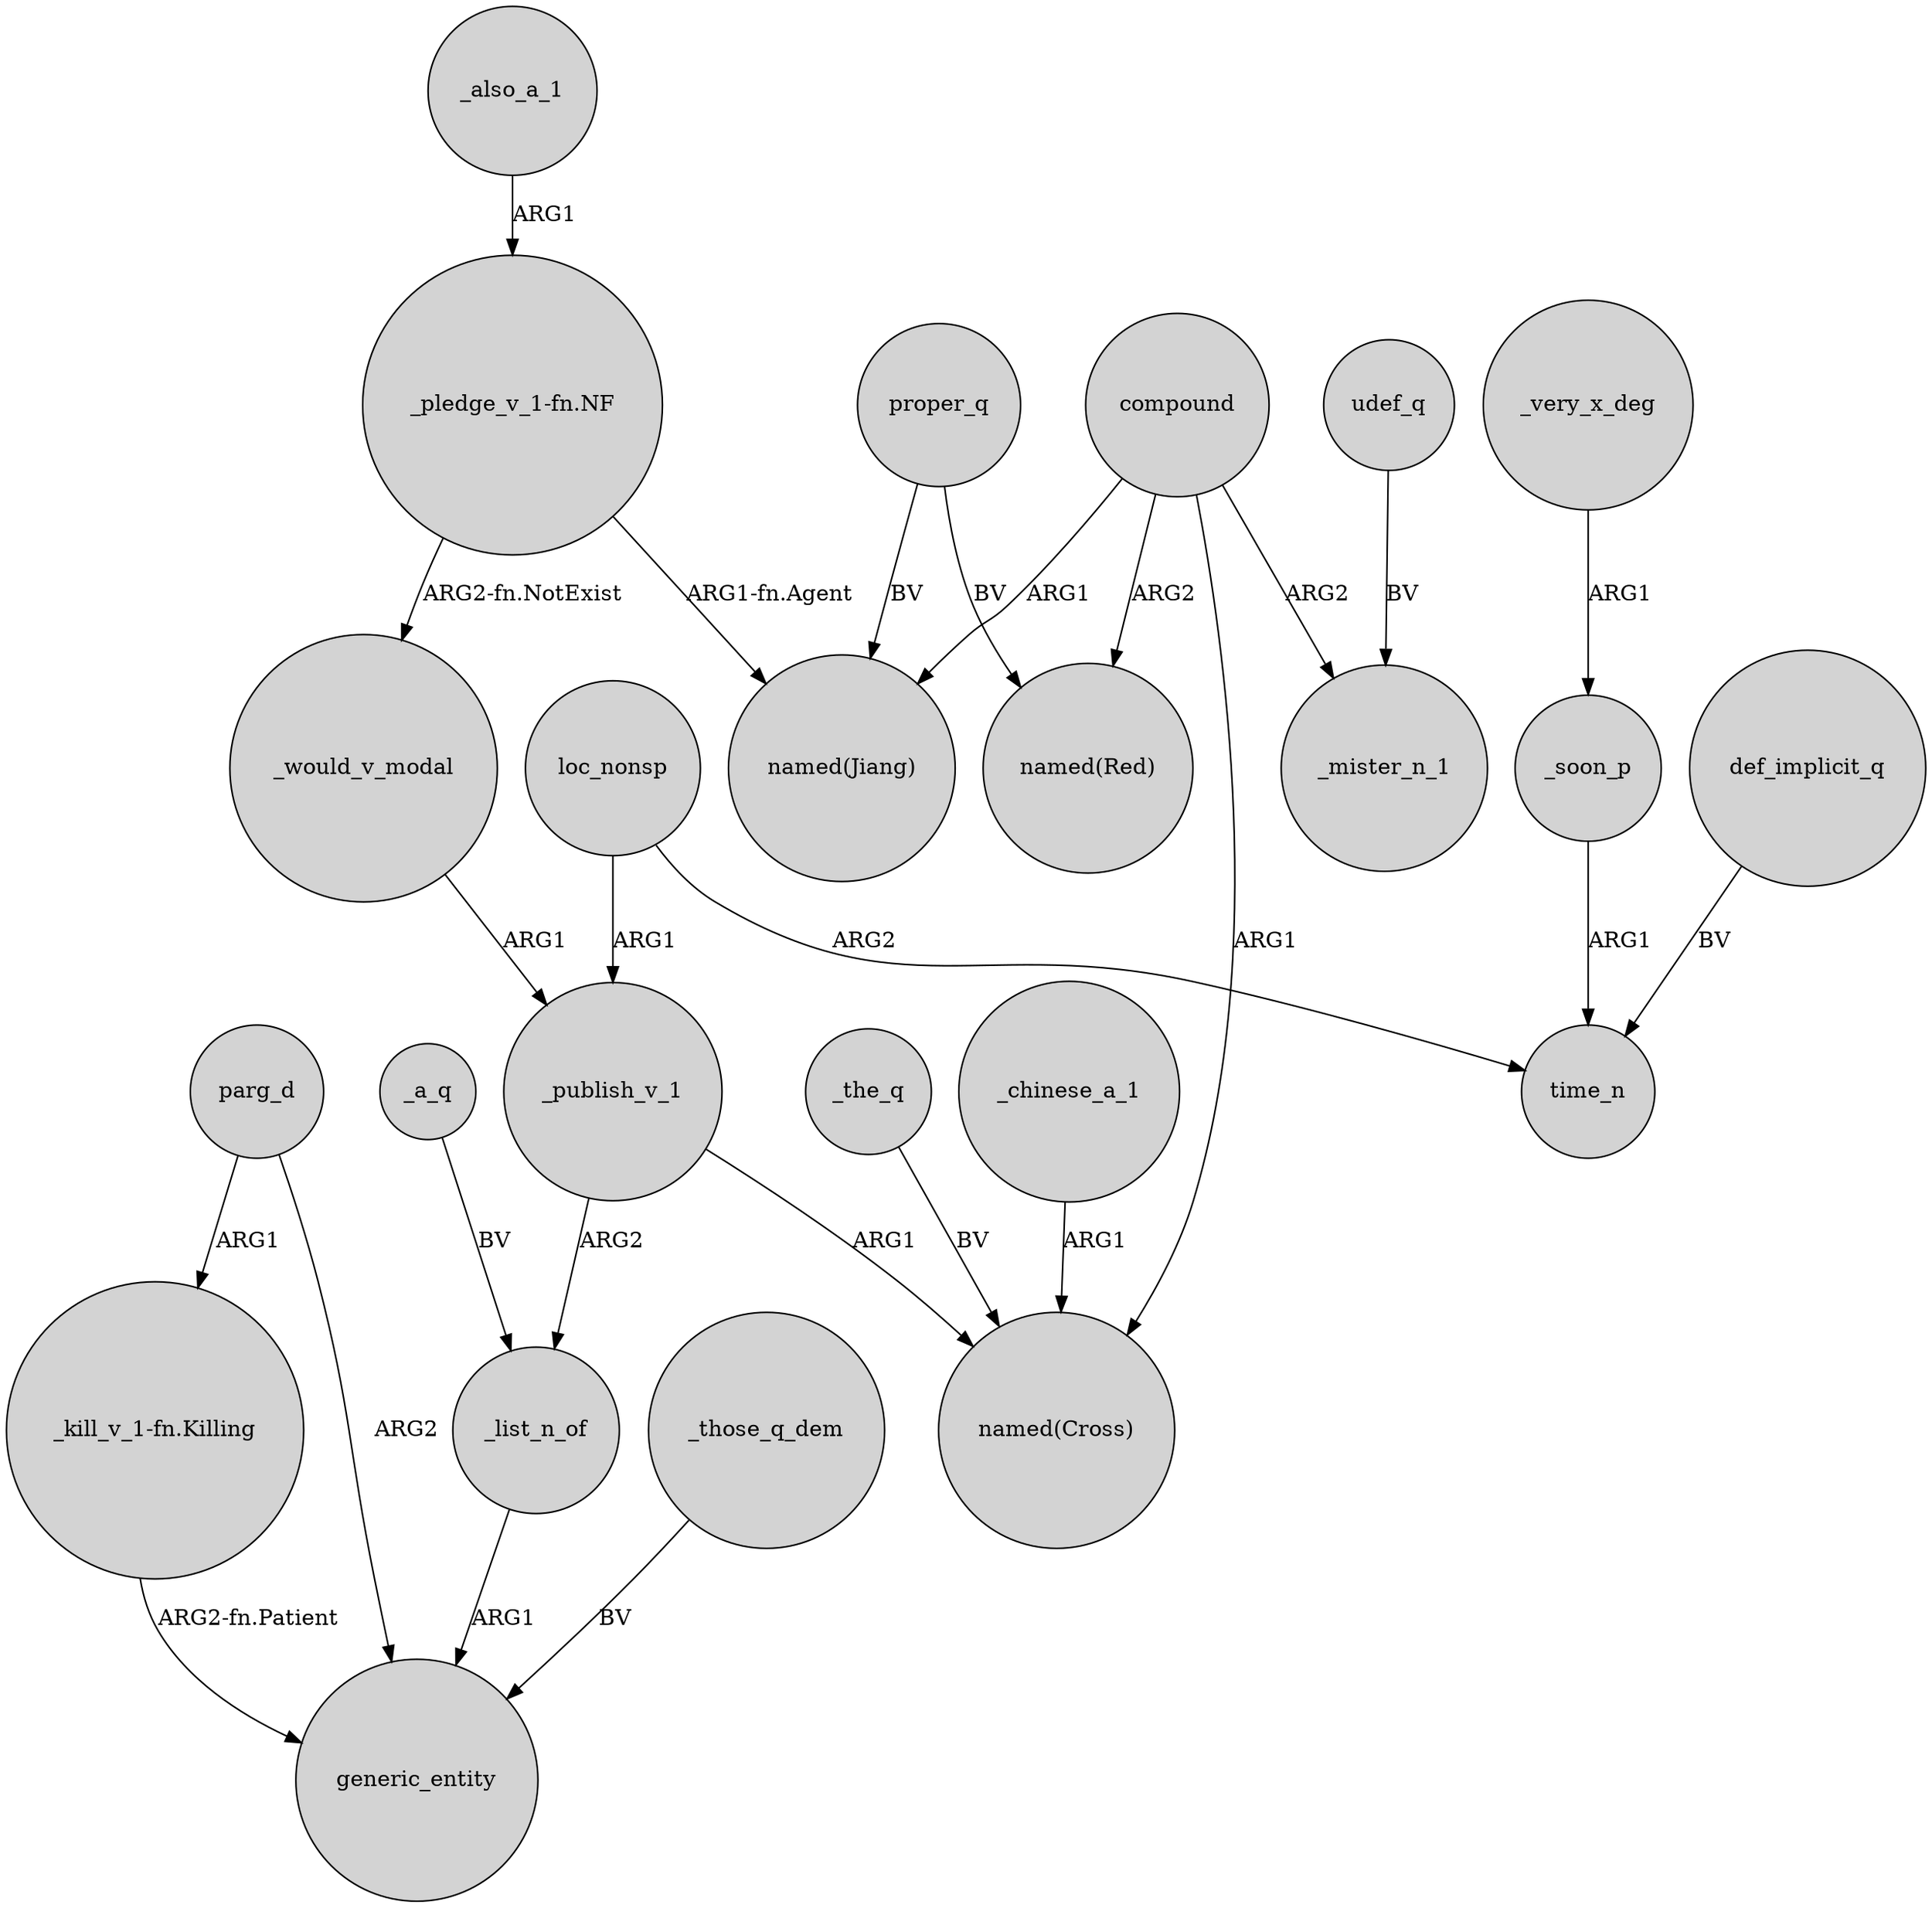digraph {
	node [shape=circle style=filled]
	"_kill_v_1-fn.Killing" -> generic_entity [label="ARG2-fn.Patient"]
	_the_q -> "named(Cross)" [label=BV]
	_a_q -> _list_n_of [label=BV]
	_list_n_of -> generic_entity [label=ARG1]
	_chinese_a_1 -> "named(Cross)" [label=ARG1]
	_would_v_modal -> _publish_v_1 [label=ARG1]
	"_pledge_v_1-fn.NF" -> "named(Jiang)" [label="ARG1-fn.Agent"]
	parg_d -> "_kill_v_1-fn.Killing" [label=ARG1]
	parg_d -> generic_entity [label=ARG2]
	compound -> _mister_n_1 [label=ARG2]
	udef_q -> _mister_n_1 [label=BV]
	proper_q -> "named(Jiang)" [label=BV]
	_those_q_dem -> generic_entity [label=BV]
	loc_nonsp -> time_n [label=ARG2]
	_also_a_1 -> "_pledge_v_1-fn.NF" [label=ARG1]
	_very_x_deg -> _soon_p [label=ARG1]
	_publish_v_1 -> _list_n_of [label=ARG2]
	proper_q -> "named(Red)" [label=BV]
	compound -> "named(Red)" [label=ARG2]
	loc_nonsp -> _publish_v_1 [label=ARG1]
	_soon_p -> time_n [label=ARG1]
	_publish_v_1 -> "named(Cross)" [label=ARG1]
	compound -> "named(Cross)" [label=ARG1]
	compound -> "named(Jiang)" [label=ARG1]
	def_implicit_q -> time_n [label=BV]
	"_pledge_v_1-fn.NF" -> _would_v_modal [label="ARG2-fn.NotExist"]
}

